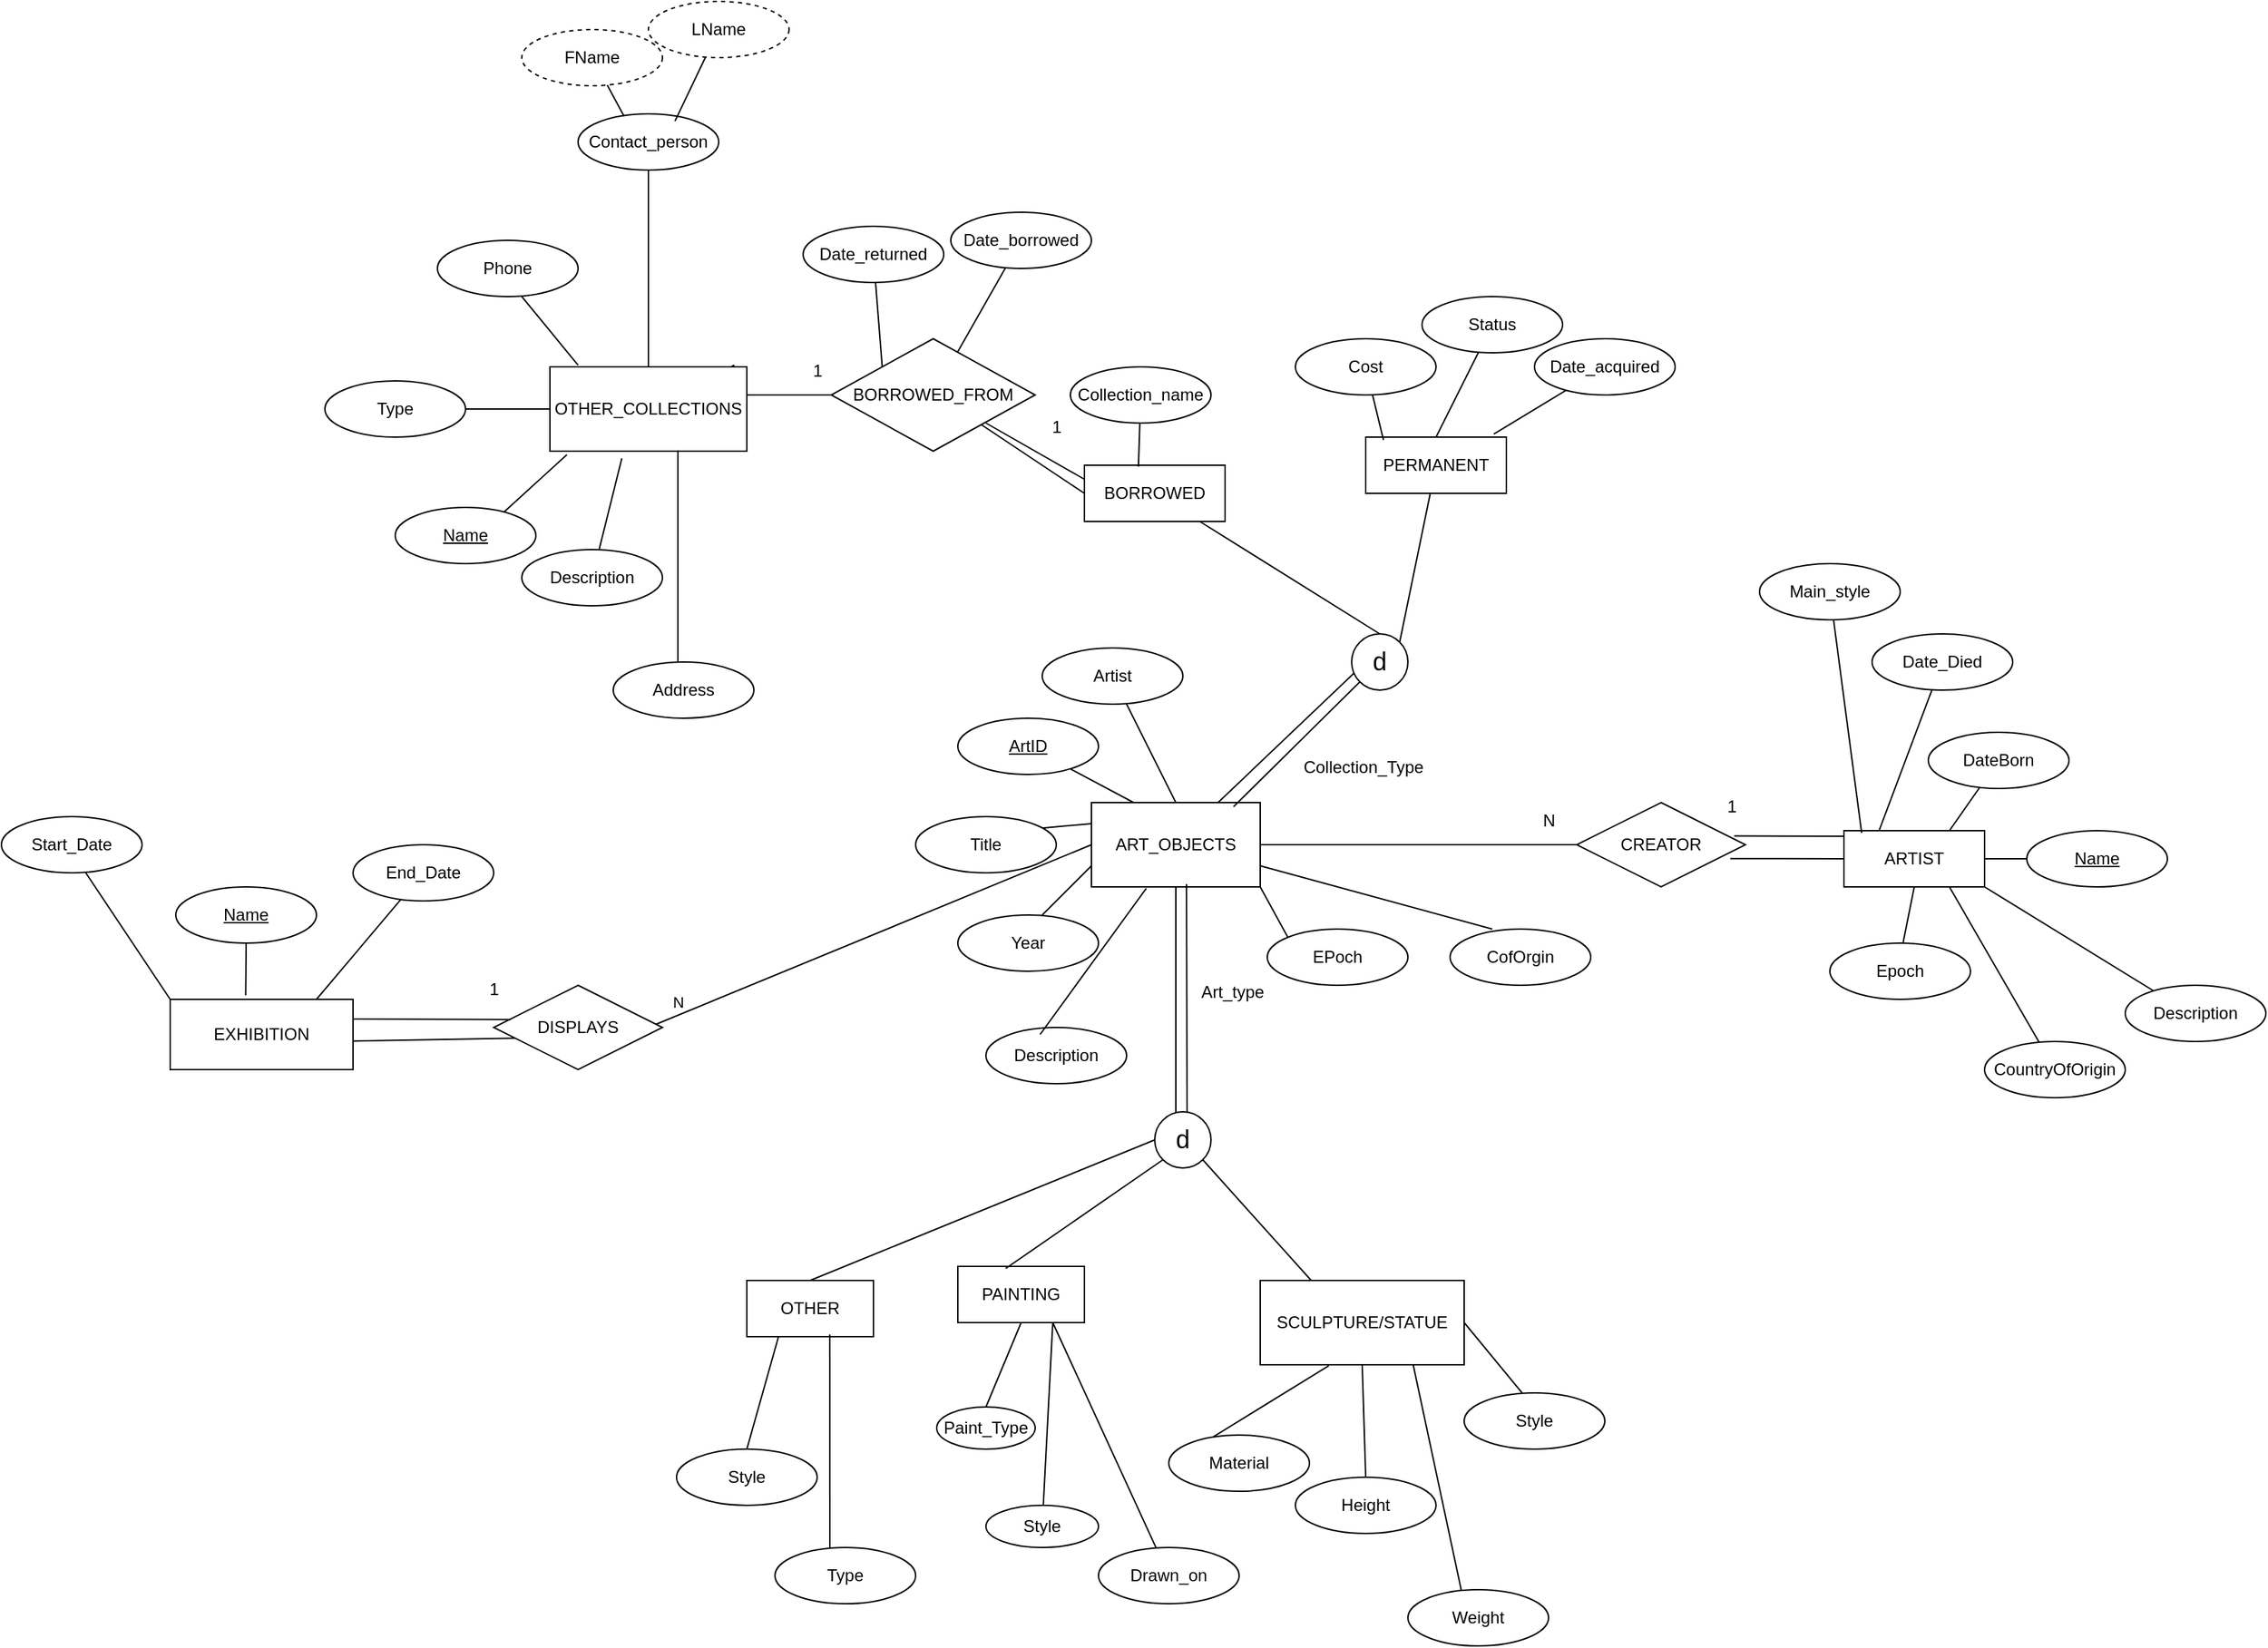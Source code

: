<?xml version="1.0" encoding="UTF-8"?>
<mxfile scale="1" border="0" version="25.0.1">
  <diagram name="Page-1" id="Yc5BW86H36Yye9AqeS9Z">
    <mxGraphModel dx="3130" dy="2358" grid="1" gridSize="10" guides="1" tooltips="1" connect="1" arrows="1" fold="1" page="1" pageScale="1" pageWidth="850" pageHeight="1100" math="0" shadow="0">
      <root>
        <mxCell id="0" />
        <mxCell id="1" parent="0" />
        <mxCell id="Q7KNSdvCbGsIXJxkzza6-1" value="ART_OBJECTS" style="rounded=0;whiteSpace=wrap;html=1;" parent="1" vertex="1">
          <mxGeometry x="305" y="330" width="120" height="60" as="geometry" />
        </mxCell>
        <mxCell id="Q7KNSdvCbGsIXJxkzza6-2" value="" style="endArrow=none;html=1;rounded=0;exitX=0.25;exitY=0;exitDx=0;exitDy=0;" parent="1" source="Q7KNSdvCbGsIXJxkzza6-1" target="Q7KNSdvCbGsIXJxkzza6-3" edge="1">
          <mxGeometry width="50" height="50" relative="1" as="geometry">
            <mxPoint x="360" y="310" as="sourcePoint" />
            <mxPoint x="330" y="300" as="targetPoint" />
          </mxGeometry>
        </mxCell>
        <mxCell id="Q7KNSdvCbGsIXJxkzza6-3" value="ArtID" style="ellipse;whiteSpace=wrap;html=1;align=center;fontStyle=4;" parent="1" vertex="1">
          <mxGeometry x="210" y="270" width="100" height="40" as="geometry" />
        </mxCell>
        <mxCell id="Q7KNSdvCbGsIXJxkzza6-4" value="" style="endArrow=none;html=1;rounded=0;exitX=0.5;exitY=0;exitDx=0;exitDy=0;" parent="1" source="Q7KNSdvCbGsIXJxkzza6-1" target="Q7KNSdvCbGsIXJxkzza6-5" edge="1">
          <mxGeometry width="50" height="50" relative="1" as="geometry">
            <mxPoint x="440" y="290" as="sourcePoint" />
            <mxPoint x="410" y="280" as="targetPoint" />
          </mxGeometry>
        </mxCell>
        <mxCell id="Q7KNSdvCbGsIXJxkzza6-5" value="Artist" style="ellipse;whiteSpace=wrap;html=1;align=center;" parent="1" vertex="1">
          <mxGeometry x="270" y="220" width="100" height="40" as="geometry" />
        </mxCell>
        <mxCell id="Q7KNSdvCbGsIXJxkzza6-6" value="" style="endArrow=none;html=1;rounded=0;entryX=0;entryY=0.75;entryDx=0;entryDy=0;" parent="1" target="Q7KNSdvCbGsIXJxkzza6-1" edge="1">
          <mxGeometry width="50" height="50" relative="1" as="geometry">
            <mxPoint x="270" y="410" as="sourcePoint" />
            <mxPoint x="300" y="420" as="targetPoint" />
          </mxGeometry>
        </mxCell>
        <mxCell id="Q7KNSdvCbGsIXJxkzza6-7" value="Description" style="ellipse;whiteSpace=wrap;html=1;align=center;" parent="1" vertex="1">
          <mxGeometry x="230" y="490" width="100" height="40" as="geometry" />
        </mxCell>
        <mxCell id="Q7KNSdvCbGsIXJxkzza6-8" value="Year" style="ellipse;whiteSpace=wrap;html=1;align=center;" parent="1" vertex="1">
          <mxGeometry x="210" y="410" width="100" height="40" as="geometry" />
        </mxCell>
        <mxCell id="Q7KNSdvCbGsIXJxkzza6-10" value="" style="endArrow=none;html=1;rounded=0;exitX=0.325;exitY=1.017;exitDx=0;exitDy=0;exitPerimeter=0;entryX=0.385;entryY=0.125;entryDx=0;entryDy=0;entryPerimeter=0;" parent="1" source="Q7KNSdvCbGsIXJxkzza6-1" target="Q7KNSdvCbGsIXJxkzza6-7" edge="1">
          <mxGeometry width="50" height="50" relative="1" as="geometry">
            <mxPoint x="440" y="430" as="sourcePoint" />
            <mxPoint x="490" y="380" as="targetPoint" />
          </mxGeometry>
        </mxCell>
        <mxCell id="Q7KNSdvCbGsIXJxkzza6-11" value="" style="endArrow=none;html=1;rounded=0;entryX=0;entryY=0.25;entryDx=0;entryDy=0;" parent="1" target="Q7KNSdvCbGsIXJxkzza6-1" edge="1">
          <mxGeometry width="50" height="50" relative="1" as="geometry">
            <mxPoint x="250" y="350" as="sourcePoint" />
            <mxPoint x="230" y="335" as="targetPoint" />
          </mxGeometry>
        </mxCell>
        <mxCell id="Q7KNSdvCbGsIXJxkzza6-12" value="Title" style="ellipse;whiteSpace=wrap;html=1;align=center;" parent="1" vertex="1">
          <mxGeometry x="180" y="340" width="100" height="40" as="geometry" />
        </mxCell>
        <mxCell id="Q7KNSdvCbGsIXJxkzza6-13" value="" style="endArrow=none;html=1;rounded=0;entryX=0.5;entryY=1;entryDx=0;entryDy=0;" parent="1" target="Q7KNSdvCbGsIXJxkzza6-1" edge="1">
          <mxGeometry width="50" height="50" relative="1" as="geometry">
            <mxPoint x="365" y="560" as="sourcePoint" />
            <mxPoint x="440" y="480" as="targetPoint" />
          </mxGeometry>
        </mxCell>
        <mxCell id="Q7KNSdvCbGsIXJxkzza6-14" value="" style="endArrow=none;html=1;rounded=0;entryX=0.563;entryY=0.967;entryDx=0;entryDy=0;entryPerimeter=0;" parent="1" target="Q7KNSdvCbGsIXJxkzza6-1" edge="1">
          <mxGeometry width="50" height="50" relative="1" as="geometry">
            <mxPoint x="373" y="560" as="sourcePoint" />
            <mxPoint x="375" y="400" as="targetPoint" />
          </mxGeometry>
        </mxCell>
        <mxCell id="Q7KNSdvCbGsIXJxkzza6-15" value="&lt;font style=&quot;font-size: 18px;&quot;&gt;d&lt;/font&gt;" style="ellipse;whiteSpace=wrap;html=1;aspect=fixed;" parent="1" vertex="1">
          <mxGeometry x="350" y="550" width="40" height="40" as="geometry" />
        </mxCell>
        <mxCell id="Q7KNSdvCbGsIXJxkzza6-16" value="Art_type" style="text;html=1;align=center;verticalAlign=middle;resizable=0;points=[];autosize=1;strokeColor=none;fillColor=none;" parent="1" vertex="1">
          <mxGeometry x="370" y="450" width="70" height="30" as="geometry" />
        </mxCell>
        <mxCell id="Q7KNSdvCbGsIXJxkzza6-17" value="PAINTING" style="rounded=0;whiteSpace=wrap;html=1;" parent="1" vertex="1">
          <mxGeometry x="210" y="660" width="90" height="40" as="geometry" />
        </mxCell>
        <mxCell id="Q7KNSdvCbGsIXJxkzza6-18" value="SCULPTURE/STATUE" style="rounded=0;whiteSpace=wrap;html=1;" parent="1" vertex="1">
          <mxGeometry x="425" y="670" width="145" height="60" as="geometry" />
        </mxCell>
        <mxCell id="Q7KNSdvCbGsIXJxkzza6-20" value="OTHER" style="rounded=0;whiteSpace=wrap;html=1;" parent="1" vertex="1">
          <mxGeometry x="60" y="670" width="90" height="40" as="geometry" />
        </mxCell>
        <mxCell id="Q7KNSdvCbGsIXJxkzza6-21" value="" style="endArrow=none;html=1;rounded=0;entryX=0;entryY=0.5;entryDx=0;entryDy=0;exitX=0.5;exitY=0;exitDx=0;exitDy=0;" parent="1" source="Q7KNSdvCbGsIXJxkzza6-20" target="Q7KNSdvCbGsIXJxkzza6-15" edge="1">
          <mxGeometry width="50" height="50" relative="1" as="geometry">
            <mxPoint x="280" y="630" as="sourcePoint" />
            <mxPoint x="330" y="580" as="targetPoint" />
          </mxGeometry>
        </mxCell>
        <mxCell id="Q7KNSdvCbGsIXJxkzza6-22" value="" style="endArrow=none;html=1;rounded=0;entryX=0;entryY=1;entryDx=0;entryDy=0;exitX=0.378;exitY=0.038;exitDx=0;exitDy=0;exitPerimeter=0;" parent="1" source="Q7KNSdvCbGsIXJxkzza6-17" target="Q7KNSdvCbGsIXJxkzza6-15" edge="1">
          <mxGeometry width="50" height="50" relative="1" as="geometry">
            <mxPoint x="290" y="650" as="sourcePoint" />
            <mxPoint x="340" y="600" as="targetPoint" />
          </mxGeometry>
        </mxCell>
        <mxCell id="Q7KNSdvCbGsIXJxkzza6-23" value="" style="endArrow=none;html=1;rounded=0;entryX=1;entryY=1;entryDx=0;entryDy=0;exitX=0.25;exitY=0;exitDx=0;exitDy=0;" parent="1" source="Q7KNSdvCbGsIXJxkzza6-18" target="Q7KNSdvCbGsIXJxkzza6-15" edge="1">
          <mxGeometry width="50" height="50" relative="1" as="geometry">
            <mxPoint x="390" y="640" as="sourcePoint" />
            <mxPoint x="440" y="590" as="targetPoint" />
          </mxGeometry>
        </mxCell>
        <mxCell id="Q7KNSdvCbGsIXJxkzza6-26" value="" style="endArrow=none;html=1;rounded=0;entryX=0.5;entryY=1;entryDx=0;entryDy=0;exitX=0.5;exitY=0;exitDx=0;exitDy=0;" parent="1" source="Q7KNSdvCbGsIXJxkzza6-27" target="Q7KNSdvCbGsIXJxkzza6-17" edge="1">
          <mxGeometry width="50" height="50" relative="1" as="geometry">
            <mxPoint x="280" y="760" as="sourcePoint" />
            <mxPoint x="370" y="750" as="targetPoint" />
          </mxGeometry>
        </mxCell>
        <mxCell id="Q7KNSdvCbGsIXJxkzza6-27" value="Paint_Type" style="ellipse;whiteSpace=wrap;html=1;align=center;" parent="1" vertex="1">
          <mxGeometry x="195" y="760" width="70" height="30" as="geometry" />
        </mxCell>
        <mxCell id="Q7KNSdvCbGsIXJxkzza6-28" value="" style="endArrow=none;html=1;rounded=0;entryX=0.75;entryY=1;entryDx=0;entryDy=0;" parent="1" source="Q7KNSdvCbGsIXJxkzza6-29" target="Q7KNSdvCbGsIXJxkzza6-17" edge="1">
          <mxGeometry width="50" height="50" relative="1" as="geometry">
            <mxPoint x="320" y="810" as="sourcePoint" />
            <mxPoint x="420" y="750" as="targetPoint" />
          </mxGeometry>
        </mxCell>
        <mxCell id="Q7KNSdvCbGsIXJxkzza6-29" value="Style" style="ellipse;whiteSpace=wrap;html=1;align=center;" parent="1" vertex="1">
          <mxGeometry x="230" y="830" width="80" height="30" as="geometry" />
        </mxCell>
        <mxCell id="Q7KNSdvCbGsIXJxkzza6-31" value="" style="endArrow=none;html=1;rounded=0;exitX=0.75;exitY=1;exitDx=0;exitDy=0;" parent="1" source="Q7KNSdvCbGsIXJxkzza6-17" target="Q7KNSdvCbGsIXJxkzza6-32" edge="1">
          <mxGeometry width="50" height="50" relative="1" as="geometry">
            <mxPoint x="460" y="830" as="sourcePoint" />
            <mxPoint x="360" y="880" as="targetPoint" />
          </mxGeometry>
        </mxCell>
        <mxCell id="Q7KNSdvCbGsIXJxkzza6-32" value="Drawn_on" style="ellipse;whiteSpace=wrap;html=1;align=center;" parent="1" vertex="1">
          <mxGeometry x="310" y="860" width="100" height="40" as="geometry" />
        </mxCell>
        <mxCell id="Q7KNSdvCbGsIXJxkzza6-33" value="" style="endArrow=none;html=1;rounded=0;entryX=0.336;entryY=1.011;entryDx=0;entryDy=0;entryPerimeter=0;exitX=0.279;exitY=0.089;exitDx=0;exitDy=0;exitPerimeter=0;" parent="1" source="Q7KNSdvCbGsIXJxkzza6-34" target="Q7KNSdvCbGsIXJxkzza6-18" edge="1">
          <mxGeometry width="50" height="50" relative="1" as="geometry">
            <mxPoint x="455" y="780" as="sourcePoint" />
            <mxPoint x="530" y="790" as="targetPoint" />
          </mxGeometry>
        </mxCell>
        <mxCell id="Q7KNSdvCbGsIXJxkzza6-34" value="Material" style="ellipse;whiteSpace=wrap;html=1;align=center;" parent="1" vertex="1">
          <mxGeometry x="360" y="780" width="100" height="40" as="geometry" />
        </mxCell>
        <mxCell id="Q7KNSdvCbGsIXJxkzza6-35" value="" style="endArrow=none;html=1;rounded=0;entryX=0.5;entryY=1;entryDx=0;entryDy=0;exitX=0.5;exitY=0;exitDx=0;exitDy=0;" parent="1" source="Q7KNSdvCbGsIXJxkzza6-36" target="Q7KNSdvCbGsIXJxkzza6-18" edge="1">
          <mxGeometry width="50" height="50" relative="1" as="geometry">
            <mxPoint x="550" y="830" as="sourcePoint" />
            <mxPoint x="640" y="740" as="targetPoint" />
          </mxGeometry>
        </mxCell>
        <mxCell id="Q7KNSdvCbGsIXJxkzza6-36" value="Height" style="ellipse;whiteSpace=wrap;html=1;align=center;" parent="1" vertex="1">
          <mxGeometry x="450" y="810" width="100" height="40" as="geometry" />
        </mxCell>
        <mxCell id="Q7KNSdvCbGsIXJxkzza6-37" value="" style="endArrow=none;html=1;rounded=0;entryX=0.75;entryY=1;entryDx=0;entryDy=0;" parent="1" target="Q7KNSdvCbGsIXJxkzza6-18" edge="1">
          <mxGeometry width="50" height="50" relative="1" as="geometry">
            <mxPoint x="570" y="900" as="sourcePoint" />
            <mxPoint x="630" y="750" as="targetPoint" />
          </mxGeometry>
        </mxCell>
        <mxCell id="Q7KNSdvCbGsIXJxkzza6-38" value="Weight" style="ellipse;whiteSpace=wrap;html=1;align=center;" parent="1" vertex="1">
          <mxGeometry x="530" y="890" width="100" height="40" as="geometry" />
        </mxCell>
        <mxCell id="Q7KNSdvCbGsIXJxkzza6-39" value="" style="endArrow=none;html=1;rounded=0;entryX=0.75;entryY=1;entryDx=0;entryDy=0;exitX=1;exitY=0.5;exitDx=0;exitDy=0;" parent="1" source="Q7KNSdvCbGsIXJxkzza6-18" target="Q7KNSdvCbGsIXJxkzza6-40" edge="1">
          <mxGeometry width="50" height="50" relative="1" as="geometry">
            <mxPoint x="600" y="780" as="sourcePoint" />
            <mxPoint x="570" y="700" as="targetPoint" />
          </mxGeometry>
        </mxCell>
        <mxCell id="Q7KNSdvCbGsIXJxkzza6-40" value="Style" style="ellipse;whiteSpace=wrap;html=1;align=center;" parent="1" vertex="1">
          <mxGeometry x="570" y="750" width="100" height="40" as="geometry" />
        </mxCell>
        <mxCell id="Q7KNSdvCbGsIXJxkzza6-42" value="" style="endArrow=none;html=1;rounded=0;entryX=0.25;entryY=1;entryDx=0;entryDy=0;" parent="1" target="Q7KNSdvCbGsIXJxkzza6-20" edge="1">
          <mxGeometry width="50" height="50" relative="1" as="geometry">
            <mxPoint x="60" y="790" as="sourcePoint" />
            <mxPoint x="90" y="770" as="targetPoint" />
          </mxGeometry>
        </mxCell>
        <mxCell id="Q7KNSdvCbGsIXJxkzza6-44" value="Style" style="ellipse;whiteSpace=wrap;html=1;align=center;" parent="1" vertex="1">
          <mxGeometry x="10" y="790" width="100" height="40" as="geometry" />
        </mxCell>
        <mxCell id="Q7KNSdvCbGsIXJxkzza6-45" value="" style="endArrow=none;html=1;rounded=0;entryX=0.655;entryY=0.958;entryDx=0;entryDy=0;entryPerimeter=0;" parent="1" target="Q7KNSdvCbGsIXJxkzza6-20" edge="1">
          <mxGeometry width="50" height="50" relative="1" as="geometry">
            <mxPoint x="119" y="870" as="sourcePoint" />
            <mxPoint x="160" y="775" as="targetPoint" />
          </mxGeometry>
        </mxCell>
        <mxCell id="Q7KNSdvCbGsIXJxkzza6-47" value="Type" style="ellipse;whiteSpace=wrap;html=1;align=center;" parent="1" vertex="1">
          <mxGeometry x="80" y="860" width="100" height="40" as="geometry" />
        </mxCell>
        <mxCell id="Q7KNSdvCbGsIXJxkzza6-48" value="" style="endArrow=none;html=1;rounded=0;exitX=0.75;exitY=0;exitDx=0;exitDy=0;" parent="1" source="Q7KNSdvCbGsIXJxkzza6-1" edge="1">
          <mxGeometry width="50" height="50" relative="1" as="geometry">
            <mxPoint x="440" y="280" as="sourcePoint" />
            <mxPoint x="500" y="230" as="targetPoint" />
          </mxGeometry>
        </mxCell>
        <mxCell id="Q7KNSdvCbGsIXJxkzza6-49" value="" style="endArrow=none;html=1;rounded=0;exitX=0.761;exitY=-0.116;exitDx=0;exitDy=0;exitPerimeter=0;" parent="1" edge="1">
          <mxGeometry width="50" height="50" relative="1" as="geometry">
            <mxPoint x="406" y="333" as="sourcePoint" />
            <mxPoint x="500" y="240" as="targetPoint" />
          </mxGeometry>
        </mxCell>
        <mxCell id="Q7KNSdvCbGsIXJxkzza6-50" value="&lt;font style=&quot;font-size: 18px;&quot;&gt;d&lt;/font&gt;" style="ellipse;whiteSpace=wrap;html=1;aspect=fixed;" parent="1" vertex="1">
          <mxGeometry x="490" y="210" width="40" height="40" as="geometry" />
        </mxCell>
        <mxCell id="Q7KNSdvCbGsIXJxkzza6-51" value="Collection_Type" style="text;html=1;align=center;verticalAlign=middle;resizable=0;points=[];autosize=1;strokeColor=none;fillColor=none;" parent="1" vertex="1">
          <mxGeometry x="442.5" y="290" width="110" height="30" as="geometry" />
        </mxCell>
        <mxCell id="Q7KNSdvCbGsIXJxkzza6-52" value="" style="endArrow=none;html=1;rounded=0;" parent="1" target="Q7KNSdvCbGsIXJxkzza6-54" edge="1">
          <mxGeometry width="50" height="50" relative="1" as="geometry">
            <mxPoint x="510" y="210" as="sourcePoint" />
            <mxPoint x="350" y="110" as="targetPoint" />
          </mxGeometry>
        </mxCell>
        <mxCell id="Q7KNSdvCbGsIXJxkzza6-54" value="BORROWED" style="whiteSpace=wrap;html=1;align=center;" parent="1" vertex="1">
          <mxGeometry x="300" y="90" width="100" height="40" as="geometry" />
        </mxCell>
        <mxCell id="Q7KNSdvCbGsIXJxkzza6-55" value="" style="endArrow=none;html=1;rounded=0;exitX=1;exitY=0;exitDx=0;exitDy=0;" parent="1" source="Q7KNSdvCbGsIXJxkzza6-50" target="Q7KNSdvCbGsIXJxkzza6-56" edge="1">
          <mxGeometry width="50" height="50" relative="1" as="geometry">
            <mxPoint x="580" y="210" as="sourcePoint" />
            <mxPoint x="550" y="90" as="targetPoint" />
          </mxGeometry>
        </mxCell>
        <mxCell id="Q7KNSdvCbGsIXJxkzza6-56" value="PERMANENT" style="whiteSpace=wrap;html=1;align=center;" parent="1" vertex="1">
          <mxGeometry x="500" y="70.0" width="100" height="40" as="geometry" />
        </mxCell>
        <mxCell id="Q7KNSdvCbGsIXJxkzza6-57" value="" style="endArrow=none;html=1;rounded=0;exitX=0.126;exitY=0.05;exitDx=0;exitDy=0;exitPerimeter=0;" parent="1" source="Q7KNSdvCbGsIXJxkzza6-56" target="Q7KNSdvCbGsIXJxkzza6-58" edge="1">
          <mxGeometry width="50" height="50" relative="1" as="geometry">
            <mxPoint x="680" y="80" as="sourcePoint" />
            <mxPoint x="500" y="20" as="targetPoint" />
          </mxGeometry>
        </mxCell>
        <mxCell id="Q7KNSdvCbGsIXJxkzza6-58" value="Cost" style="ellipse;whiteSpace=wrap;html=1;align=center;" parent="1" vertex="1">
          <mxGeometry x="450" y="1.137e-13" width="100" height="40" as="geometry" />
        </mxCell>
        <mxCell id="Q7KNSdvCbGsIXJxkzza6-59" value="" style="endArrow=none;html=1;rounded=0;exitX=0.5;exitY=0;exitDx=0;exitDy=0;" parent="1" source="Q7KNSdvCbGsIXJxkzza6-56" target="Q7KNSdvCbGsIXJxkzza6-60" edge="1">
          <mxGeometry width="50" height="50" relative="1" as="geometry">
            <mxPoint x="680" y="70" as="sourcePoint" />
            <mxPoint x="590" y="-10" as="targetPoint" />
          </mxGeometry>
        </mxCell>
        <mxCell id="Q7KNSdvCbGsIXJxkzza6-60" value="Status" style="ellipse;whiteSpace=wrap;html=1;align=center;" parent="1" vertex="1">
          <mxGeometry x="540" y="-30" width="100" height="40" as="geometry" />
        </mxCell>
        <mxCell id="Q7KNSdvCbGsIXJxkzza6-61" value="" style="endArrow=none;html=1;rounded=0;exitX=0.911;exitY=-0.055;exitDx=0;exitDy=0;exitPerimeter=0;" parent="1" source="Q7KNSdvCbGsIXJxkzza6-56" target="Q7KNSdvCbGsIXJxkzza6-62" edge="1">
          <mxGeometry width="50" height="50" relative="1" as="geometry">
            <mxPoint x="800" y="70" as="sourcePoint" />
            <mxPoint x="670" y="20" as="targetPoint" />
          </mxGeometry>
        </mxCell>
        <mxCell id="Q7KNSdvCbGsIXJxkzza6-62" value="Date_acquired" style="ellipse;whiteSpace=wrap;html=1;align=center;" parent="1" vertex="1">
          <mxGeometry x="620" width="100" height="40" as="geometry" />
        </mxCell>
        <mxCell id="Q7KNSdvCbGsIXJxkzza6-63" value="" style="endArrow=none;html=1;rounded=0;exitX=0.384;exitY=0.024;exitDx=0;exitDy=0;exitPerimeter=0;" parent="1" source="Q7KNSdvCbGsIXJxkzza6-54" target="Q7KNSdvCbGsIXJxkzza6-64" edge="1">
          <mxGeometry width="50" height="50" relative="1" as="geometry">
            <mxPoint x="310" y="40" as="sourcePoint" />
            <mxPoint x="340" y="40" as="targetPoint" />
          </mxGeometry>
        </mxCell>
        <mxCell id="Q7KNSdvCbGsIXJxkzza6-64" value="Collection_name" style="ellipse;whiteSpace=wrap;html=1;align=center;" parent="1" vertex="1">
          <mxGeometry x="290" y="20" width="100" height="40" as="geometry" />
        </mxCell>
        <mxCell id="Q7KNSdvCbGsIXJxkzza6-65" value="" style="endArrow=none;html=1;rounded=0;entryX=0;entryY=0.25;entryDx=0;entryDy=0;" parent="1" target="Q7KNSdvCbGsIXJxkzza6-54" edge="1">
          <mxGeometry width="50" height="50" relative="1" as="geometry">
            <mxPoint x="230" y="60" as="sourcePoint" />
            <mxPoint x="245" y="120" as="targetPoint" />
          </mxGeometry>
        </mxCell>
        <mxCell id="Q7KNSdvCbGsIXJxkzza6-66" value="" style="endArrow=none;html=1;rounded=0;entryX=0;entryY=0.5;entryDx=0;entryDy=0;" parent="1" target="Q7KNSdvCbGsIXJxkzza6-54" edge="1">
          <mxGeometry width="50" height="50" relative="1" as="geometry">
            <mxPoint x="225" y="60" as="sourcePoint" />
            <mxPoint x="295" y="110" as="targetPoint" />
          </mxGeometry>
        </mxCell>
        <mxCell id="Q7KNSdvCbGsIXJxkzza6-67" value="BORROWED_FROM" style="shape=rhombus;perimeter=rhombusPerimeter;whiteSpace=wrap;html=1;align=center;" parent="1" vertex="1">
          <mxGeometry x="120" width="145" height="80" as="geometry" />
        </mxCell>
        <mxCell id="Q7KNSdvCbGsIXJxkzza6-68" value="1" style="text;html=1;align=center;verticalAlign=middle;resizable=0;points=[];autosize=1;strokeColor=none;fillColor=none;" parent="1" vertex="1">
          <mxGeometry x="265" y="48" width="30" height="30" as="geometry" />
        </mxCell>
        <mxCell id="Q7KNSdvCbGsIXJxkzza6-69" value="" style="endArrow=none;html=1;rounded=0;entryX=0;entryY=0.5;entryDx=0;entryDy=0;" parent="1" target="Q7KNSdvCbGsIXJxkzza6-67" edge="1">
          <mxGeometry width="50" height="50" relative="1" as="geometry">
            <mxPoint x="40" y="40" as="sourcePoint" />
            <mxPoint x="110" y="50" as="targetPoint" />
          </mxGeometry>
        </mxCell>
        <mxCell id="Q7KNSdvCbGsIXJxkzza6-70" value="1" style="text;html=1;align=center;verticalAlign=middle;resizable=0;points=[];autosize=1;strokeColor=none;fillColor=none;" parent="1" vertex="1">
          <mxGeometry x="35" y="8" width="30" height="30" as="geometry" />
        </mxCell>
        <mxCell id="Q7KNSdvCbGsIXJxkzza6-71" value="OTHER_COLLECTIONS" style="whiteSpace=wrap;html=1;align=center;" parent="1" vertex="1">
          <mxGeometry x="-80" y="20" width="140" height="60" as="geometry" />
        </mxCell>
        <mxCell id="Q7KNSdvCbGsIXJxkzza6-72" value="" style="endArrow=none;html=1;rounded=0;entryX=0.086;entryY=1.042;entryDx=0;entryDy=0;entryPerimeter=0;" parent="1" target="Q7KNSdvCbGsIXJxkzza6-71" edge="1">
          <mxGeometry width="50" height="50" relative="1" as="geometry">
            <mxPoint x="-120" y="130" as="sourcePoint" />
            <mxPoint x="-80" y="110" as="targetPoint" />
          </mxGeometry>
        </mxCell>
        <mxCell id="Q7KNSdvCbGsIXJxkzza6-73" value="Name" style="ellipse;whiteSpace=wrap;html=1;align=center;fontStyle=4;" parent="1" vertex="1">
          <mxGeometry x="-190" y="120" width="100" height="40" as="geometry" />
        </mxCell>
        <mxCell id="Q7KNSdvCbGsIXJxkzza6-74" value="" style="endArrow=none;html=1;rounded=0;entryX=0;entryY=0.5;entryDx=0;entryDy=0;" parent="1" target="Q7KNSdvCbGsIXJxkzza6-71" edge="1">
          <mxGeometry width="50" height="50" relative="1" as="geometry">
            <mxPoint x="-150" y="50" as="sourcePoint" />
            <mxPoint x="-120" y="40" as="targetPoint" />
          </mxGeometry>
        </mxCell>
        <mxCell id="Q7KNSdvCbGsIXJxkzza6-75" value="Type" style="ellipse;whiteSpace=wrap;html=1;align=center;" parent="1" vertex="1">
          <mxGeometry x="-240" y="30" width="100" height="40" as="geometry" />
        </mxCell>
        <mxCell id="Q7KNSdvCbGsIXJxkzza6-76" value="" style="endArrow=none;html=1;rounded=0;exitX=0.365;exitY=1.086;exitDx=0;exitDy=0;exitPerimeter=0;" parent="1" source="Q7KNSdvCbGsIXJxkzza6-71" target="Q7KNSdvCbGsIXJxkzza6-77" edge="1">
          <mxGeometry width="50" height="50" relative="1" as="geometry">
            <mxPoint x="-90" y="190" as="sourcePoint" />
            <mxPoint x="-20" y="80" as="targetPoint" />
          </mxGeometry>
        </mxCell>
        <mxCell id="Q7KNSdvCbGsIXJxkzza6-77" value="Description" style="ellipse;whiteSpace=wrap;html=1;align=center;" parent="1" vertex="1">
          <mxGeometry x="-100" y="150" width="100" height="40" as="geometry" />
        </mxCell>
        <mxCell id="Q7KNSdvCbGsIXJxkzza6-78" value="" style="endArrow=none;html=1;rounded=0;entryX=0.65;entryY=0.989;entryDx=0;entryDy=0;entryPerimeter=0;" parent="1" target="Q7KNSdvCbGsIXJxkzza6-71" edge="1">
          <mxGeometry width="50" height="50" relative="1" as="geometry">
            <mxPoint x="11" y="230" as="sourcePoint" />
            <mxPoint x="60" y="140" as="targetPoint" />
          </mxGeometry>
        </mxCell>
        <mxCell id="Q7KNSdvCbGsIXJxkzza6-79" value="Address" style="ellipse;whiteSpace=wrap;html=1;align=center;" parent="1" vertex="1">
          <mxGeometry x="-35" y="230" width="100" height="40" as="geometry" />
        </mxCell>
        <mxCell id="Q7KNSdvCbGsIXJxkzza6-80" value="" style="endArrow=none;html=1;rounded=0;exitX=0;exitY=0;exitDx=0;exitDy=0;" parent="1" source="Q7KNSdvCbGsIXJxkzza6-67" target="Q7KNSdvCbGsIXJxkzza6-82" edge="1">
          <mxGeometry width="50" height="50" relative="1" as="geometry">
            <mxPoint x="215" y="-50" as="sourcePoint" />
            <mxPoint x="150" y="-60" as="targetPoint" />
          </mxGeometry>
        </mxCell>
        <mxCell id="Q7KNSdvCbGsIXJxkzza6-81" value="1" style="text;html=1;align=center;verticalAlign=middle;resizable=0;points=[];autosize=1;strokeColor=none;fillColor=none;" parent="1" vertex="1">
          <mxGeometry x="95" y="8" width="30" height="30" as="geometry" />
        </mxCell>
        <mxCell id="Q7KNSdvCbGsIXJxkzza6-82" value="Date_returned" style="ellipse;whiteSpace=wrap;html=1;align=center;" parent="1" vertex="1">
          <mxGeometry x="100" y="-80" width="100" height="40" as="geometry" />
        </mxCell>
        <mxCell id="Q7KNSdvCbGsIXJxkzza6-83" value="" style="endArrow=none;html=1;rounded=0;" parent="1" source="Q7KNSdvCbGsIXJxkzza6-67" target="Q7KNSdvCbGsIXJxkzza6-84" edge="1">
          <mxGeometry width="50" height="50" relative="1" as="geometry">
            <mxPoint x="270" y="-35" as="sourcePoint" />
            <mxPoint x="240" y="-70" as="targetPoint" />
          </mxGeometry>
        </mxCell>
        <mxCell id="Q7KNSdvCbGsIXJxkzza6-84" value="Date_borrowed" style="ellipse;whiteSpace=wrap;html=1;align=center;" parent="1" vertex="1">
          <mxGeometry x="205" y="-90" width="100" height="40" as="geometry" />
        </mxCell>
        <mxCell id="Q7KNSdvCbGsIXJxkzza6-85" value="" style="endArrow=none;html=1;rounded=0;entryX=0.143;entryY=-0.019;entryDx=0;entryDy=0;entryPerimeter=0;" parent="1" target="Q7KNSdvCbGsIXJxkzza6-71" edge="1">
          <mxGeometry width="50" height="50" relative="1" as="geometry">
            <mxPoint x="-100" y="-30" as="sourcePoint" />
            <mxPoint x="-50" y="-80" as="targetPoint" />
          </mxGeometry>
        </mxCell>
        <mxCell id="Q7KNSdvCbGsIXJxkzza6-86" value="Phone" style="ellipse;whiteSpace=wrap;html=1;align=center;" parent="1" vertex="1">
          <mxGeometry x="-160" y="-70" width="100" height="40" as="geometry" />
        </mxCell>
        <mxCell id="Q7KNSdvCbGsIXJxkzza6-87" value="" style="endArrow=none;html=1;rounded=0;exitX=0.5;exitY=0;exitDx=0;exitDy=0;" parent="1" source="Q7KNSdvCbGsIXJxkzza6-71" target="Q7KNSdvCbGsIXJxkzza6-88" edge="1">
          <mxGeometry width="50" height="50" relative="1" as="geometry">
            <mxPoint x="10" y="-35" as="sourcePoint" />
            <mxPoint x="-10" y="-140" as="targetPoint" />
          </mxGeometry>
        </mxCell>
        <mxCell id="Q7KNSdvCbGsIXJxkzza6-88" value="Contact_person" style="ellipse;whiteSpace=wrap;html=1;align=center;" parent="1" vertex="1">
          <mxGeometry x="-60" y="-160" width="100" height="40" as="geometry" />
        </mxCell>
        <mxCell id="Q7KNSdvCbGsIXJxkzza6-89" value="" style="endArrow=none;html=1;rounded=0;exitX=0.326;exitY=0.037;exitDx=0;exitDy=0;exitPerimeter=0;" parent="1" source="Q7KNSdvCbGsIXJxkzza6-88" target="Q7KNSdvCbGsIXJxkzza6-90" edge="1">
          <mxGeometry width="50" height="50" relative="1" as="geometry">
            <mxPoint x="15" y="-170" as="sourcePoint" />
            <mxPoint x="-50" y="-200" as="targetPoint" />
          </mxGeometry>
        </mxCell>
        <mxCell id="Q7KNSdvCbGsIXJxkzza6-90" value="FName" style="ellipse;whiteSpace=wrap;html=1;align=center;dashed=1;" parent="1" vertex="1">
          <mxGeometry x="-100" y="-220" width="100" height="40" as="geometry" />
        </mxCell>
        <mxCell id="Q7KNSdvCbGsIXJxkzza6-91" value="" style="endArrow=none;html=1;rounded=0;exitX=0.689;exitY=0.129;exitDx=0;exitDy=0;exitPerimeter=0;" parent="1" source="Q7KNSdvCbGsIXJxkzza6-88" target="Q7KNSdvCbGsIXJxkzza6-92" edge="1">
          <mxGeometry width="50" height="50" relative="1" as="geometry">
            <mxPoint x="80" y="-170" as="sourcePoint" />
            <mxPoint x="40" y="-220" as="targetPoint" />
          </mxGeometry>
        </mxCell>
        <mxCell id="Q7KNSdvCbGsIXJxkzza6-92" value="LName" style="ellipse;whiteSpace=wrap;html=1;align=center;dashed=1;" parent="1" vertex="1">
          <mxGeometry x="-10" y="-240" width="100" height="40" as="geometry" />
        </mxCell>
        <mxCell id="Q7KNSdvCbGsIXJxkzza6-95" value="EPoch" style="ellipse;whiteSpace=wrap;html=1;align=center;" parent="1" vertex="1">
          <mxGeometry x="430" y="420" width="100" height="40" as="geometry" />
        </mxCell>
        <mxCell id="Q7KNSdvCbGsIXJxkzza6-97" value="CofOrgin" style="ellipse;whiteSpace=wrap;html=1;align=center;" parent="1" vertex="1">
          <mxGeometry x="560" y="420" width="100" height="40" as="geometry" />
        </mxCell>
        <mxCell id="Q7KNSdvCbGsIXJxkzza6-98" value="" style="endArrow=none;html=1;rounded=0;entryX=1;entryY=1;entryDx=0;entryDy=0;exitX=0;exitY=0;exitDx=0;exitDy=0;" parent="1" source="Q7KNSdvCbGsIXJxkzza6-95" target="Q7KNSdvCbGsIXJxkzza6-1" edge="1">
          <mxGeometry width="50" height="50" relative="1" as="geometry">
            <mxPoint x="450" y="410" as="sourcePoint" />
            <mxPoint x="510" y="370" as="targetPoint" />
          </mxGeometry>
        </mxCell>
        <mxCell id="Q7KNSdvCbGsIXJxkzza6-99" value="" style="endArrow=none;html=1;rounded=0;exitX=1;exitY=0.75;exitDx=0;exitDy=0;" parent="1" source="Q7KNSdvCbGsIXJxkzza6-1" edge="1">
          <mxGeometry width="50" height="50" relative="1" as="geometry">
            <mxPoint x="570" y="410" as="sourcePoint" />
            <mxPoint x="590" y="420" as="targetPoint" />
          </mxGeometry>
        </mxCell>
        <mxCell id="Q7KNSdvCbGsIXJxkzza6-100" value="" style="endArrow=none;html=1;rounded=0;exitX=1;exitY=0.5;exitDx=0;exitDy=0;" parent="1" source="Q7KNSdvCbGsIXJxkzza6-1" target="Q7KNSdvCbGsIXJxkzza6-101" edge="1">
          <mxGeometry width="50" height="50" relative="1" as="geometry">
            <mxPoint x="570" y="380" as="sourcePoint" />
            <mxPoint x="710" y="360" as="targetPoint" />
          </mxGeometry>
        </mxCell>
        <mxCell id="Q7KNSdvCbGsIXJxkzza6-101" value="CREATOR" style="shape=rhombus;perimeter=rhombusPerimeter;whiteSpace=wrap;html=1;align=center;" parent="1" vertex="1">
          <mxGeometry x="650" y="330" width="120" height="60" as="geometry" />
        </mxCell>
        <mxCell id="Q7KNSdvCbGsIXJxkzza6-102" value="N" style="text;html=1;align=center;verticalAlign=middle;resizable=0;points=[];autosize=1;strokeColor=none;fillColor=none;" parent="1" vertex="1">
          <mxGeometry x="615" y="328" width="30" height="30" as="geometry" />
        </mxCell>
        <mxCell id="Q7KNSdvCbGsIXJxkzza6-103" value="" style="endArrow=none;html=1;rounded=0;exitX=0.933;exitY=0.396;exitDx=0;exitDy=0;exitPerimeter=0;" parent="1" source="Q7KNSdvCbGsIXJxkzza6-101" edge="1">
          <mxGeometry width="50" height="50" relative="1" as="geometry">
            <mxPoint x="790" y="350" as="sourcePoint" />
            <mxPoint x="860" y="354" as="targetPoint" />
          </mxGeometry>
        </mxCell>
        <mxCell id="Q7KNSdvCbGsIXJxkzza6-104" value="" style="endArrow=none;html=1;rounded=0;exitX=0.91;exitY=0.665;exitDx=0;exitDy=0;exitPerimeter=0;" parent="1" source="Q7KNSdvCbGsIXJxkzza6-101" target="Q7KNSdvCbGsIXJxkzza6-105" edge="1">
          <mxGeometry width="50" height="50" relative="1" as="geometry">
            <mxPoint x="830" y="440" as="sourcePoint" />
            <mxPoint x="860" y="370" as="targetPoint" />
          </mxGeometry>
        </mxCell>
        <mxCell id="Q7KNSdvCbGsIXJxkzza6-105" value="ARTIST" style="whiteSpace=wrap;html=1;align=center;" parent="1" vertex="1">
          <mxGeometry x="840" y="350" width="100" height="40" as="geometry" />
        </mxCell>
        <mxCell id="Q7KNSdvCbGsIXJxkzza6-106" value="" style="endArrow=none;html=1;rounded=0;exitX=1;exitY=0.5;exitDx=0;exitDy=0;" parent="1" source="Q7KNSdvCbGsIXJxkzza6-105" target="Q7KNSdvCbGsIXJxkzza6-107" edge="1">
          <mxGeometry width="50" height="50" relative="1" as="geometry">
            <mxPoint x="980" y="368" as="sourcePoint" />
            <mxPoint x="1020" y="370" as="targetPoint" />
          </mxGeometry>
        </mxCell>
        <mxCell id="Q7KNSdvCbGsIXJxkzza6-107" value="Name" style="ellipse;whiteSpace=wrap;html=1;align=center;fontStyle=4;" parent="1" vertex="1">
          <mxGeometry x="970" y="350" width="100" height="40" as="geometry" />
        </mxCell>
        <mxCell id="Q7KNSdvCbGsIXJxkzza6-108" value="" style="endArrow=none;html=1;rounded=0;exitX=0.75;exitY=0;exitDx=0;exitDy=0;" parent="1" source="Q7KNSdvCbGsIXJxkzza6-105" target="Q7KNSdvCbGsIXJxkzza6-109" edge="1">
          <mxGeometry width="50" height="50" relative="1" as="geometry">
            <mxPoint x="930" y="315" as="sourcePoint" />
            <mxPoint x="950" y="300" as="targetPoint" />
          </mxGeometry>
        </mxCell>
        <mxCell id="Q7KNSdvCbGsIXJxkzza6-109" value="DateBorn" style="ellipse;whiteSpace=wrap;html=1;align=center;" parent="1" vertex="1">
          <mxGeometry x="900" y="280" width="100" height="40" as="geometry" />
        </mxCell>
        <mxCell id="Q7KNSdvCbGsIXJxkzza6-110" value="" style="endArrow=none;html=1;rounded=0;exitX=0.25;exitY=0;exitDx=0;exitDy=0;" parent="1" source="Q7KNSdvCbGsIXJxkzza6-105" target="Q7KNSdvCbGsIXJxkzza6-111" edge="1">
          <mxGeometry width="50" height="50" relative="1" as="geometry">
            <mxPoint x="840" y="325" as="sourcePoint" />
            <mxPoint x="910" y="230" as="targetPoint" />
          </mxGeometry>
        </mxCell>
        <mxCell id="Q7KNSdvCbGsIXJxkzza6-111" value="Date_Died" style="ellipse;whiteSpace=wrap;html=1;align=center;" parent="1" vertex="1">
          <mxGeometry x="860" y="210" width="100" height="40" as="geometry" />
        </mxCell>
        <mxCell id="Q7KNSdvCbGsIXJxkzza6-112" value="" style="endArrow=none;html=1;rounded=0;entryX=0.5;entryY=1;entryDx=0;entryDy=0;" parent="1" target="Q7KNSdvCbGsIXJxkzza6-105" edge="1">
          <mxGeometry width="50" height="50" relative="1" as="geometry">
            <mxPoint x="880" y="440" as="sourcePoint" />
            <mxPoint x="900" y="415" as="targetPoint" />
          </mxGeometry>
        </mxCell>
        <mxCell id="Q7KNSdvCbGsIXJxkzza6-113" value="Epoch" style="ellipse;whiteSpace=wrap;html=1;align=center;" parent="1" vertex="1">
          <mxGeometry x="830" y="430" width="100" height="40" as="geometry" />
        </mxCell>
        <mxCell id="Q7KNSdvCbGsIXJxkzza6-114" value="" style="endArrow=none;html=1;rounded=0;entryX=0.75;entryY=1;entryDx=0;entryDy=0;" parent="1" source="Q7KNSdvCbGsIXJxkzza6-115" target="Q7KNSdvCbGsIXJxkzza6-105" edge="1">
          <mxGeometry width="50" height="50" relative="1" as="geometry">
            <mxPoint x="1000" y="510" as="sourcePoint" />
            <mxPoint x="1040" y="485" as="targetPoint" />
          </mxGeometry>
        </mxCell>
        <mxCell id="Q7KNSdvCbGsIXJxkzza6-116" value="" style="endArrow=none;html=1;rounded=0;entryX=0.75;entryY=1;entryDx=0;entryDy=0;" parent="1" target="Q7KNSdvCbGsIXJxkzza6-115" edge="1">
          <mxGeometry width="50" height="50" relative="1" as="geometry">
            <mxPoint x="1000" y="510" as="sourcePoint" />
            <mxPoint x="915" y="390" as="targetPoint" />
          </mxGeometry>
        </mxCell>
        <mxCell id="Q7KNSdvCbGsIXJxkzza6-115" value="CountryOfOrigin" style="ellipse;whiteSpace=wrap;html=1;align=center;" parent="1" vertex="1">
          <mxGeometry x="940" y="500" width="100" height="40" as="geometry" />
        </mxCell>
        <mxCell id="Q7KNSdvCbGsIXJxkzza6-117" value="" style="endArrow=none;html=1;rounded=0;entryX=1;entryY=1;entryDx=0;entryDy=0;" parent="1" target="Q7KNSdvCbGsIXJxkzza6-105" edge="1">
          <mxGeometry width="50" height="50" relative="1" as="geometry">
            <mxPoint x="1070" y="470" as="sourcePoint" />
            <mxPoint x="1060" y="430" as="targetPoint" />
          </mxGeometry>
        </mxCell>
        <mxCell id="Q7KNSdvCbGsIXJxkzza6-118" value="Description" style="ellipse;whiteSpace=wrap;html=1;align=center;" parent="1" vertex="1">
          <mxGeometry x="1040" y="460" width="100" height="40" as="geometry" />
        </mxCell>
        <mxCell id="Q7KNSdvCbGsIXJxkzza6-119" value="" style="endArrow=none;html=1;rounded=0;exitX=0.126;exitY=0.039;exitDx=0;exitDy=0;exitPerimeter=0;" parent="1" source="Q7KNSdvCbGsIXJxkzza6-105" target="Q7KNSdvCbGsIXJxkzza6-120" edge="1">
          <mxGeometry width="50" height="50" relative="1" as="geometry">
            <mxPoint x="810" y="325" as="sourcePoint" />
            <mxPoint x="830" y="180" as="targetPoint" />
          </mxGeometry>
        </mxCell>
        <mxCell id="Q7KNSdvCbGsIXJxkzza6-120" value="Main_style" style="ellipse;whiteSpace=wrap;html=1;align=center;" parent="1" vertex="1">
          <mxGeometry x="780" y="160" width="100" height="40" as="geometry" />
        </mxCell>
        <mxCell id="Q7KNSdvCbGsIXJxkzza6-121" value="1" style="text;html=1;align=center;verticalAlign=middle;resizable=0;points=[];autosize=1;strokeColor=none;fillColor=none;" parent="1" vertex="1">
          <mxGeometry x="745" y="318" width="30" height="30" as="geometry" />
        </mxCell>
        <mxCell id="Q7KNSdvCbGsIXJxkzza6-122" value="" style="endArrow=none;html=1;rounded=0;entryX=0;entryY=0.5;entryDx=0;entryDy=0;" parent="1" target="Q7KNSdvCbGsIXJxkzza6-1" edge="1">
          <mxGeometry width="50" height="50" relative="1" as="geometry">
            <mxPoint x="-10" y="490" as="sourcePoint" />
            <mxPoint x="140" y="455" as="targetPoint" />
          </mxGeometry>
        </mxCell>
        <mxCell id="Q7KNSdvCbGsIXJxkzza6-124" value="N" style="edgeLabel;html=1;align=center;verticalAlign=middle;resizable=0;points=[];" parent="Q7KNSdvCbGsIXJxkzza6-122" vertex="1" connectable="0">
          <mxGeometry x="-0.845" y="9" relative="1" as="geometry">
            <mxPoint as="offset" />
          </mxGeometry>
        </mxCell>
        <mxCell id="Q7KNSdvCbGsIXJxkzza6-123" value="DISPLAYS" style="shape=rhombus;perimeter=rhombusPerimeter;whiteSpace=wrap;html=1;align=center;" parent="1" vertex="1">
          <mxGeometry x="-120" y="460" width="120" height="60" as="geometry" />
        </mxCell>
        <mxCell id="Q7KNSdvCbGsIXJxkzza6-125" value="" style="endArrow=none;html=1;rounded=0;entryX=0.128;entryY=0.628;entryDx=0;entryDy=0;entryPerimeter=0;" parent="1" target="Q7KNSdvCbGsIXJxkzza6-123" edge="1">
          <mxGeometry width="50" height="50" relative="1" as="geometry">
            <mxPoint x="-240" y="500" as="sourcePoint" />
            <mxPoint x="-165" y="510" as="targetPoint" />
          </mxGeometry>
        </mxCell>
        <mxCell id="Q7KNSdvCbGsIXJxkzza6-126" value="" style="endArrow=none;html=1;rounded=0;entryX=0.1;entryY=0.406;entryDx=0;entryDy=0;entryPerimeter=0;" parent="1" target="Q7KNSdvCbGsIXJxkzza6-123" edge="1">
          <mxGeometry width="50" height="50" relative="1" as="geometry">
            <mxPoint x="-230" y="484" as="sourcePoint" />
            <mxPoint x="-137" y="470" as="targetPoint" />
          </mxGeometry>
        </mxCell>
        <mxCell id="Q7KNSdvCbGsIXJxkzza6-127" value="1" style="text;html=1;align=center;verticalAlign=middle;resizable=0;points=[];autosize=1;strokeColor=none;fillColor=none;" parent="1" vertex="1">
          <mxGeometry x="-135" y="448" width="30" height="30" as="geometry" />
        </mxCell>
        <mxCell id="Q7KNSdvCbGsIXJxkzza6-128" value="EXHIBITION" style="whiteSpace=wrap;html=1;align=center;" parent="1" vertex="1">
          <mxGeometry x="-350" y="470" width="130" height="50" as="geometry" />
        </mxCell>
        <mxCell id="Q7KNSdvCbGsIXJxkzza6-129" value="" style="endArrow=none;html=1;rounded=0;exitX=0.413;exitY=-0.058;exitDx=0;exitDy=0;exitPerimeter=0;" parent="1" source="Q7KNSdvCbGsIXJxkzza6-128" target="Q7KNSdvCbGsIXJxkzza6-130" edge="1">
          <mxGeometry width="50" height="50" relative="1" as="geometry">
            <mxPoint x="-260" y="430" as="sourcePoint" />
            <mxPoint x="-296" y="410" as="targetPoint" />
          </mxGeometry>
        </mxCell>
        <mxCell id="Q7KNSdvCbGsIXJxkzza6-130" value="&lt;u&gt;Name&lt;/u&gt;" style="ellipse;whiteSpace=wrap;html=1;align=center;" parent="1" vertex="1">
          <mxGeometry x="-346" y="390" width="100" height="40" as="geometry" />
        </mxCell>
        <mxCell id="Q7KNSdvCbGsIXJxkzza6-131" value="" style="endArrow=none;html=1;rounded=0;entryX=0;entryY=0;entryDx=0;entryDy=0;" parent="1" target="Q7KNSdvCbGsIXJxkzza6-128" edge="1">
          <mxGeometry width="50" height="50" relative="1" as="geometry">
            <mxPoint x="-410" y="380" as="sourcePoint" />
            <mxPoint x="-410" y="440" as="targetPoint" />
          </mxGeometry>
        </mxCell>
        <mxCell id="Q7KNSdvCbGsIXJxkzza6-132" value="Start_Date" style="ellipse;whiteSpace=wrap;html=1;align=center;" parent="1" vertex="1">
          <mxGeometry x="-470" y="340" width="100" height="40" as="geometry" />
        </mxCell>
        <mxCell id="Q7KNSdvCbGsIXJxkzza6-133" value="" style="endArrow=none;html=1;rounded=0;" parent="1" target="Q7KNSdvCbGsIXJxkzza6-135" edge="1">
          <mxGeometry width="50" height="50" relative="1" as="geometry">
            <mxPoint x="-246" y="470" as="sourcePoint" />
            <mxPoint x="-170" y="380" as="targetPoint" />
          </mxGeometry>
        </mxCell>
        <mxCell id="Q7KNSdvCbGsIXJxkzza6-135" value="End_Date" style="ellipse;whiteSpace=wrap;html=1;align=center;" parent="1" vertex="1">
          <mxGeometry x="-220" y="360" width="100" height="40" as="geometry" />
        </mxCell>
      </root>
    </mxGraphModel>
  </diagram>
</mxfile>
